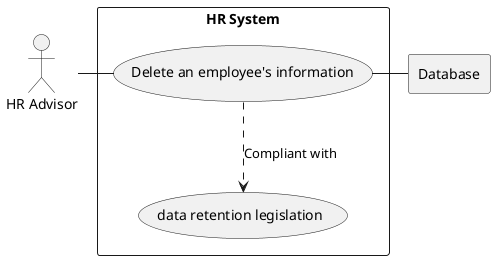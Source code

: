 @startuml
'https://plantuml.com/sequence-diagram
actor HR as "HR Advisor"

rectangle Database

rectangle "HR System" {
    usecase UC4 as "Delete an employee's information"

    usecase UCa as "data retention legislation"

    HR - UC4
    UC4 ..> UCa : Compliant with
    UC4 - Database
}

@enduml
